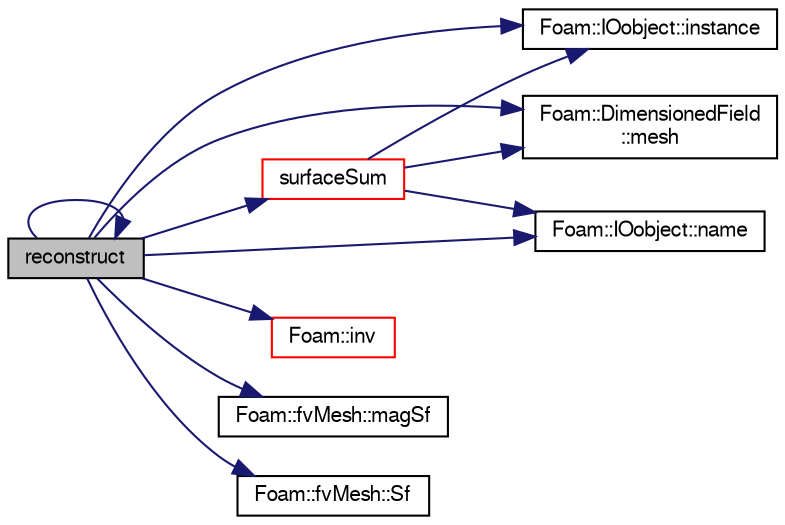 digraph "reconstruct"
{
  bgcolor="transparent";
  edge [fontname="FreeSans",fontsize="10",labelfontname="FreeSans",labelfontsize="10"];
  node [fontname="FreeSans",fontsize="10",shape=record];
  rankdir="LR";
  Node17577 [label="reconstruct",height=0.2,width=0.4,color="black", fillcolor="grey75", style="filled", fontcolor="black"];
  Node17577 -> Node17578 [color="midnightblue",fontsize="10",style="solid",fontname="FreeSans"];
  Node17578 [label="Foam::IOobject::instance",height=0.2,width=0.4,color="black",URL="$a26142.html#acac6de003b420b848571b5064e50ed89"];
  Node17577 -> Node17579 [color="midnightblue",fontsize="10",style="solid",fontname="FreeSans"];
  Node17579 [label="Foam::inv",height=0.2,width=0.4,color="red",URL="$a21124.html#ac51979edadae5b8ade119dd30b88e381"];
  Node17577 -> Node17583 [color="midnightblue",fontsize="10",style="solid",fontname="FreeSans"];
  Node17583 [label="Foam::fvMesh::magSf",height=0.2,width=0.4,color="black",URL="$a22766.html#ae208119f0287991ffba40fb6fecbb365",tooltip="Return cell face area magnitudes. "];
  Node17577 -> Node17584 [color="midnightblue",fontsize="10",style="solid",fontname="FreeSans"];
  Node17584 [label="Foam::DimensionedField\l::mesh",height=0.2,width=0.4,color="black",URL="$a26390.html#a8f1110830348a1448a14ab5e3cf47e3b",tooltip="Return mesh. "];
  Node17577 -> Node17585 [color="midnightblue",fontsize="10",style="solid",fontname="FreeSans"];
  Node17585 [label="Foam::IOobject::name",height=0.2,width=0.4,color="black",URL="$a26142.html#acc80e00a8ac919288fb55bd14cc88bf6",tooltip="Return name. "];
  Node17577 -> Node17577 [color="midnightblue",fontsize="10",style="solid",fontname="FreeSans"];
  Node17577 -> Node17586 [color="midnightblue",fontsize="10",style="solid",fontname="FreeSans"];
  Node17586 [label="Foam::fvMesh::Sf",height=0.2,width=0.4,color="black",URL="$a22766.html#aa12aaa436e7e8ddf2635204f3ab873fa",tooltip="Return cell face area vectors. "];
  Node17577 -> Node17587 [color="midnightblue",fontsize="10",style="solid",fontname="FreeSans"];
  Node17587 [label="surfaceSum",height=0.2,width=0.4,color="red",URL="$a21134.html#aa0a1e3c4ec02aa6a37f517c4d5270046"];
  Node17587 -> Node17584 [color="midnightblue",fontsize="10",style="solid",fontname="FreeSans"];
  Node17587 -> Node17585 [color="midnightblue",fontsize="10",style="solid",fontname="FreeSans"];
  Node17587 -> Node17578 [color="midnightblue",fontsize="10",style="solid",fontname="FreeSans"];
}
